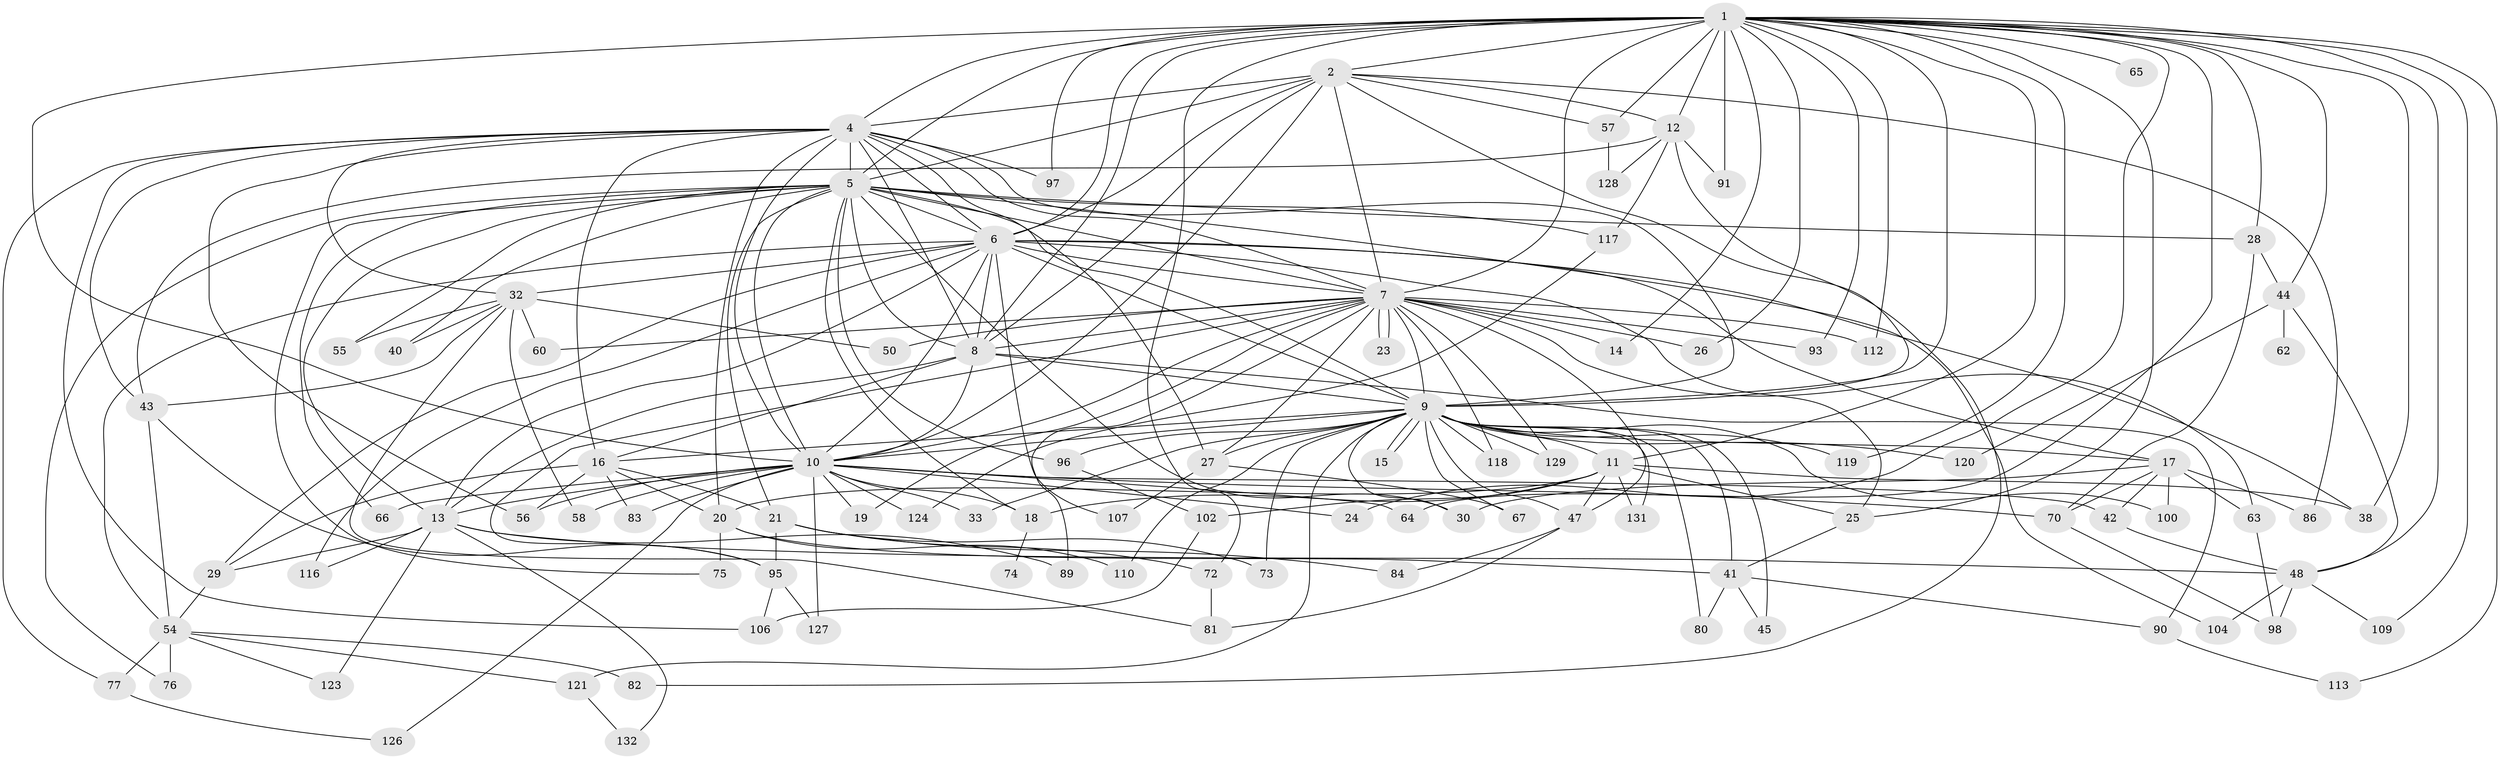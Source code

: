 // original degree distribution, {16: 0.007575757575757576, 14: 0.007575757575757576, 26: 0.007575757575757576, 21: 0.015151515151515152, 18: 0.007575757575757576, 27: 0.007575757575757576, 13: 0.007575757575757576, 37: 0.007575757575757576, 25: 0.007575757575757576, 10: 0.007575757575757576, 5: 0.045454545454545456, 2: 0.5454545454545454, 9: 0.015151515151515152, 3: 0.1590909090909091, 4: 0.10606060606060606, 6: 0.022727272727272728, 7: 0.022727272727272728}
// Generated by graph-tools (version 1.1) at 2025/11/02/27/25 16:11:00]
// undirected, 96 vertices, 229 edges
graph export_dot {
graph [start="1"]
  node [color=gray90,style=filled];
  1 [super="+3"];
  2 [super="+79"];
  4 [super="+31"];
  5 [super="+53"];
  6 [super="+115"];
  7 [super="+37"];
  8 [super="+88"];
  9 [super="+59"];
  10 [super="+94"];
  11 [super="+92"];
  12 [super="+35"];
  13 [super="+22"];
  14;
  15;
  16 [super="+39"];
  17 [super="+36"];
  18 [super="+34"];
  19;
  20 [super="+78"];
  21 [super="+111"];
  23;
  24;
  25 [super="+46"];
  26;
  27 [super="+87"];
  28;
  29 [super="+108"];
  30 [super="+114"];
  32 [super="+71"];
  33;
  38 [super="+85"];
  40;
  41 [super="+69"];
  42;
  43 [super="+49"];
  44 [super="+52"];
  45;
  47 [super="+61"];
  48 [super="+51"];
  50;
  54 [super="+68"];
  55;
  56 [super="+101"];
  57;
  58;
  60;
  62;
  63;
  64 [super="+122"];
  65;
  66;
  67;
  70 [super="+130"];
  72;
  73;
  74;
  75;
  76;
  77;
  80;
  81 [super="+99"];
  82;
  83;
  84;
  86;
  89;
  90;
  91;
  93;
  95 [super="+105"];
  96;
  97;
  98 [super="+103"];
  100;
  102;
  104;
  106 [super="+125"];
  107;
  109;
  110;
  112;
  113;
  116;
  117;
  118;
  119;
  120;
  121;
  123;
  124;
  126;
  127;
  128;
  129;
  131;
  132;
  1 -- 2 [weight=2];
  1 -- 4 [weight=2];
  1 -- 5 [weight=2];
  1 -- 6 [weight=2];
  1 -- 7 [weight=2];
  1 -- 8 [weight=2];
  1 -- 9 [weight=2];
  1 -- 10 [weight=2];
  1 -- 25;
  1 -- 64 [weight=2];
  1 -- 72;
  1 -- 91;
  1 -- 97;
  1 -- 65;
  1 -- 11;
  1 -- 12 [weight=2];
  1 -- 14;
  1 -- 24;
  1 -- 26;
  1 -- 28;
  1 -- 93;
  1 -- 44;
  1 -- 109;
  1 -- 48;
  1 -- 112;
  1 -- 113;
  1 -- 119;
  1 -- 57;
  1 -- 38;
  2 -- 4;
  2 -- 5 [weight=2];
  2 -- 6;
  2 -- 7;
  2 -- 8 [weight=2];
  2 -- 9;
  2 -- 10;
  2 -- 12;
  2 -- 57;
  2 -- 86;
  4 -- 5;
  4 -- 6;
  4 -- 7 [weight=2];
  4 -- 8;
  4 -- 9;
  4 -- 10 [weight=2];
  4 -- 16;
  4 -- 20;
  4 -- 27;
  4 -- 32 [weight=2];
  4 -- 56;
  4 -- 77;
  4 -- 97;
  4 -- 106;
  4 -- 43;
  5 -- 6;
  5 -- 7;
  5 -- 8;
  5 -- 9;
  5 -- 10;
  5 -- 21;
  5 -- 28;
  5 -- 30;
  5 -- 40;
  5 -- 55;
  5 -- 66;
  5 -- 76;
  5 -- 104;
  5 -- 117;
  5 -- 13;
  5 -- 18;
  5 -- 96;
  5 -- 75;
  6 -- 7;
  6 -- 8;
  6 -- 9;
  6 -- 10;
  6 -- 13;
  6 -- 17;
  6 -- 32;
  6 -- 38;
  6 -- 54;
  6 -- 107;
  6 -- 116;
  6 -- 29;
  6 -- 25;
  7 -- 8;
  7 -- 9 [weight=2];
  7 -- 10;
  7 -- 14;
  7 -- 19;
  7 -- 23;
  7 -- 23;
  7 -- 26;
  7 -- 27;
  7 -- 47;
  7 -- 50;
  7 -- 60;
  7 -- 63;
  7 -- 89;
  7 -- 93;
  7 -- 112;
  7 -- 118;
  7 -- 129;
  7 -- 95;
  8 -- 9;
  8 -- 10;
  8 -- 16;
  8 -- 90;
  8 -- 13;
  9 -- 10;
  9 -- 11 [weight=2];
  9 -- 15;
  9 -- 15;
  9 -- 17;
  9 -- 30 [weight=2];
  9 -- 33;
  9 -- 41;
  9 -- 45;
  9 -- 67;
  9 -- 73;
  9 -- 80;
  9 -- 96;
  9 -- 100;
  9 -- 110;
  9 -- 118;
  9 -- 119;
  9 -- 120;
  9 -- 121;
  9 -- 129;
  9 -- 131;
  9 -- 16;
  9 -- 27;
  9 -- 47;
  10 -- 13;
  10 -- 18;
  10 -- 19;
  10 -- 24;
  10 -- 33;
  10 -- 42;
  10 -- 58;
  10 -- 64;
  10 -- 66;
  10 -- 83;
  10 -- 124;
  10 -- 126;
  10 -- 127;
  10 -- 56;
  10 -- 70;
  11 -- 18;
  11 -- 25;
  11 -- 38;
  11 -- 47;
  11 -- 102;
  11 -- 131;
  11 -- 20;
  12 -- 43;
  12 -- 117;
  12 -- 128;
  12 -- 82;
  12 -- 91;
  13 -- 89;
  13 -- 132;
  13 -- 29;
  13 -- 116;
  13 -- 123;
  13 -- 48;
  16 -- 20;
  16 -- 21 [weight=2];
  16 -- 29;
  16 -- 56;
  16 -- 83;
  17 -- 100;
  17 -- 70;
  17 -- 86;
  17 -- 42;
  17 -- 30;
  17 -- 63;
  18 -- 74 [weight=2];
  20 -- 75;
  20 -- 110;
  20 -- 41;
  21 -- 72;
  21 -- 73;
  21 -- 84;
  21 -- 95;
  25 -- 41;
  27 -- 67;
  27 -- 107;
  28 -- 44;
  28 -- 70;
  29 -- 54;
  32 -- 40;
  32 -- 43;
  32 -- 50;
  32 -- 55;
  32 -- 58;
  32 -- 60;
  32 -- 81;
  41 -- 45;
  41 -- 80;
  41 -- 90;
  42 -- 48;
  43 -- 95;
  43 -- 54 [weight=2];
  44 -- 62 [weight=2];
  44 -- 48;
  44 -- 120;
  47 -- 81;
  47 -- 84;
  48 -- 104;
  48 -- 109;
  48 -- 98;
  54 -- 82;
  54 -- 121;
  54 -- 123;
  54 -- 76;
  54 -- 77;
  57 -- 128;
  63 -- 98;
  70 -- 98;
  72 -- 81;
  77 -- 126;
  90 -- 113;
  95 -- 127;
  95 -- 106;
  96 -- 102;
  102 -- 106;
  117 -- 124;
  121 -- 132;
}
